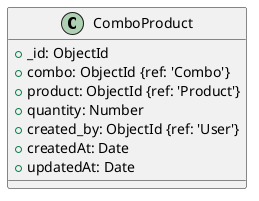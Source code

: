 @startuml ComboProduct
class ComboProduct {
  +_id: ObjectId
  +combo: ObjectId {ref: 'Combo'}
  +product: ObjectId {ref: 'Product'}
  +quantity: Number
  +created_by: ObjectId {ref: 'User'}
  +createdAt: Date
  +updatedAt: Date
}
@enduml